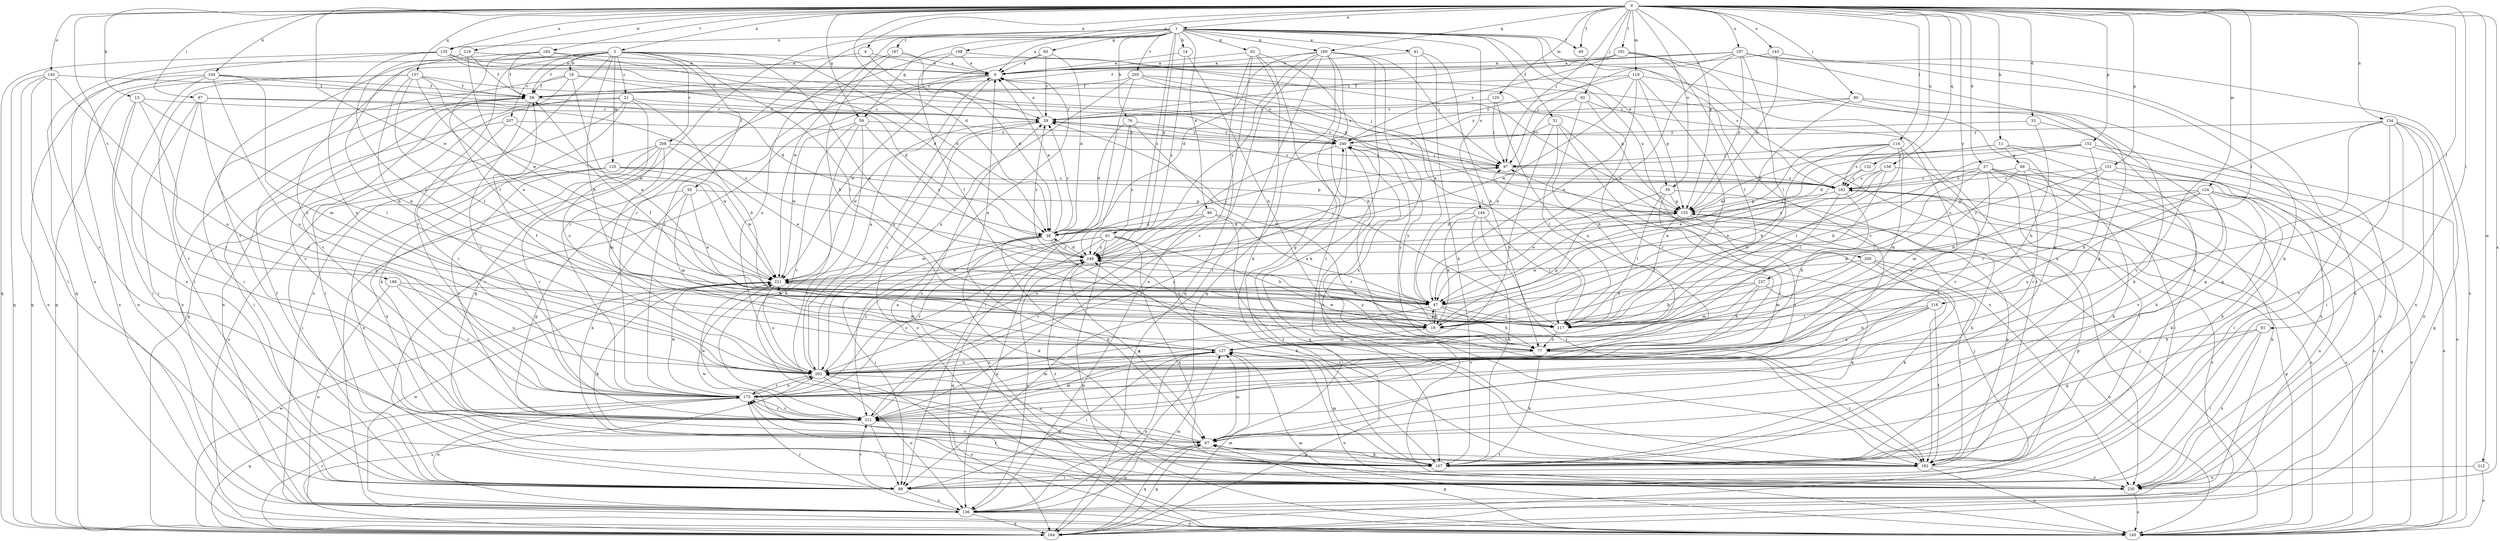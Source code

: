 strict digraph  {
0;
1;
2;
4;
9;
11;
13;
14;
16;
19;
21;
29;
33;
37;
38;
39;
41;
46;
47;
49;
51;
55;
58;
59;
61;
62;
63;
66;
67;
76;
77;
80;
81;
87;
88;
92;
97;
104;
107;
114;
116;
117;
119;
120;
124;
125;
127;
132;
134;
135;
136;
140;
143;
144;
145;
151;
152;
155;
156;
157;
160;
164;
167;
173;
182;
183;
188;
191;
192;
197;
198;
200;
202;
205;
207;
208;
211;
212;
219;
221;
230;
237;
240;
249;
0 -> 1  [label=a];
0 -> 2  [label=a];
0 -> 4  [label=a];
0 -> 11  [label=b];
0 -> 13  [label=b];
0 -> 33  [label=d];
0 -> 37  [label=d];
0 -> 38  [label=d];
0 -> 39  [label=e];
0 -> 49  [label=f];
0 -> 59  [label=g];
0 -> 80  [label=i];
0 -> 81  [label=i];
0 -> 87  [label=i];
0 -> 92  [label=j];
0 -> 97  [label=j];
0 -> 104  [label=k];
0 -> 114  [label=l];
0 -> 116  [label=l];
0 -> 117  [label=l];
0 -> 119  [label=m];
0 -> 120  [label=m];
0 -> 124  [label=m];
0 -> 132  [label=n];
0 -> 134  [label=n];
0 -> 135  [label=n];
0 -> 140  [label=o];
0 -> 143  [label=o];
0 -> 151  [label=p];
0 -> 152  [label=p];
0 -> 155  [label=p];
0 -> 156  [label=q];
0 -> 157  [label=q];
0 -> 160  [label=q];
0 -> 183  [label=t];
0 -> 188  [label=t];
0 -> 191  [label=t];
0 -> 197  [label=u];
0 -> 198  [label=u];
0 -> 212  [label=w];
0 -> 219  [label=w];
0 -> 221  [label=w];
0 -> 230  [label=x];
0 -> 237  [label=y];
1 -> 9  [label=a];
1 -> 14  [label=b];
1 -> 39  [label=e];
1 -> 41  [label=e];
1 -> 46  [label=e];
1 -> 49  [label=f];
1 -> 51  [label=f];
1 -> 59  [label=g];
1 -> 61  [label=g];
1 -> 62  [label=g];
1 -> 63  [label=g];
1 -> 76  [label=h];
1 -> 135  [label=n];
1 -> 136  [label=n];
1 -> 144  [label=o];
1 -> 160  [label=q];
1 -> 167  [label=r];
1 -> 173  [label=r];
1 -> 200  [label=u];
1 -> 205  [label=v];
1 -> 221  [label=w];
1 -> 230  [label=x];
1 -> 249  [label=z];
2 -> 16  [label=b];
2 -> 19  [label=b];
2 -> 21  [label=c];
2 -> 38  [label=d];
2 -> 47  [label=e];
2 -> 55  [label=f];
2 -> 58  [label=f];
2 -> 117  [label=l];
2 -> 125  [label=m];
2 -> 145  [label=o];
2 -> 164  [label=q];
2 -> 173  [label=r];
2 -> 182  [label=s];
2 -> 207  [label=v];
2 -> 208  [label=v];
2 -> 211  [label=v];
4 -> 9  [label=a];
4 -> 29  [label=c];
4 -> 202  [label=u];
9 -> 58  [label=f];
9 -> 88  [label=i];
9 -> 97  [label=j];
9 -> 202  [label=u];
9 -> 221  [label=w];
11 -> 66  [label=g];
11 -> 107  [label=k];
11 -> 155  [label=p];
11 -> 230  [label=x];
11 -> 249  [label=z];
13 -> 29  [label=c];
13 -> 88  [label=i];
13 -> 117  [label=l];
13 -> 136  [label=n];
13 -> 173  [label=r];
14 -> 9  [label=a];
14 -> 77  [label=h];
14 -> 249  [label=z];
16 -> 38  [label=d];
16 -> 47  [label=e];
16 -> 58  [label=f];
16 -> 88  [label=i];
16 -> 182  [label=s];
16 -> 211  [label=v];
19 -> 47  [label=e];
19 -> 77  [label=h];
19 -> 127  [label=m];
19 -> 155  [label=p];
19 -> 240  [label=y];
19 -> 249  [label=z];
21 -> 19  [label=b];
21 -> 29  [label=c];
21 -> 88  [label=i];
21 -> 107  [label=k];
21 -> 136  [label=n];
21 -> 164  [label=q];
21 -> 202  [label=u];
29 -> 9  [label=a];
29 -> 145  [label=o];
29 -> 221  [label=w];
29 -> 240  [label=y];
33 -> 67  [label=g];
33 -> 77  [label=h];
33 -> 240  [label=y];
37 -> 19  [label=b];
37 -> 88  [label=i];
37 -> 117  [label=l];
37 -> 136  [label=n];
37 -> 145  [label=o];
37 -> 182  [label=s];
37 -> 192  [label=t];
37 -> 202  [label=u];
38 -> 9  [label=a];
38 -> 29  [label=c];
38 -> 67  [label=g];
38 -> 77  [label=h];
38 -> 88  [label=i];
38 -> 97  [label=j];
38 -> 107  [label=k];
38 -> 221  [label=w];
38 -> 249  [label=z];
39 -> 47  [label=e];
39 -> 107  [label=k];
39 -> 117  [label=l];
39 -> 155  [label=p];
39 -> 173  [label=r];
41 -> 9  [label=a];
41 -> 47  [label=e];
41 -> 77  [label=h];
41 -> 107  [label=k];
46 -> 38  [label=d];
46 -> 47  [label=e];
46 -> 192  [label=t];
46 -> 202  [label=u];
46 -> 211  [label=v];
47 -> 19  [label=b];
47 -> 77  [label=h];
47 -> 117  [label=l];
47 -> 173  [label=r];
47 -> 249  [label=z];
49 -> 211  [label=v];
51 -> 117  [label=l];
51 -> 192  [label=t];
51 -> 202  [label=u];
51 -> 230  [label=x];
51 -> 240  [label=y];
55 -> 47  [label=e];
55 -> 67  [label=g];
55 -> 107  [label=k];
55 -> 127  [label=m];
55 -> 155  [label=p];
58 -> 29  [label=c];
58 -> 136  [label=n];
58 -> 173  [label=r];
58 -> 211  [label=v];
59 -> 107  [label=k];
59 -> 192  [label=t];
59 -> 211  [label=v];
59 -> 221  [label=w];
59 -> 240  [label=y];
59 -> 249  [label=z];
61 -> 19  [label=b];
61 -> 107  [label=k];
61 -> 136  [label=n];
61 -> 145  [label=o];
61 -> 164  [label=q];
61 -> 173  [label=r];
61 -> 230  [label=x];
61 -> 249  [label=z];
62 -> 9  [label=a];
62 -> 77  [label=h];
62 -> 107  [label=k];
62 -> 136  [label=n];
62 -> 164  [label=q];
62 -> 192  [label=t];
63 -> 9  [label=a];
63 -> 29  [label=c];
63 -> 38  [label=d];
63 -> 173  [label=r];
66 -> 88  [label=i];
66 -> 107  [label=k];
66 -> 127  [label=m];
66 -> 173  [label=r];
66 -> 182  [label=s];
67 -> 107  [label=k];
67 -> 127  [label=m];
67 -> 164  [label=q];
67 -> 192  [label=t];
67 -> 202  [label=u];
67 -> 211  [label=v];
76 -> 19  [label=b];
76 -> 38  [label=d];
76 -> 88  [label=i];
76 -> 240  [label=y];
76 -> 249  [label=z];
77 -> 107  [label=k];
77 -> 192  [label=t];
77 -> 202  [label=u];
77 -> 240  [label=y];
80 -> 29  [label=c];
80 -> 47  [label=e];
80 -> 107  [label=k];
80 -> 230  [label=x];
80 -> 240  [label=y];
81 -> 67  [label=g];
81 -> 77  [label=h];
81 -> 88  [label=i];
81 -> 230  [label=x];
87 -> 29  [label=c];
87 -> 88  [label=i];
87 -> 173  [label=r];
87 -> 211  [label=v];
87 -> 249  [label=z];
88 -> 136  [label=n];
88 -> 155  [label=p];
88 -> 211  [label=v];
92 -> 29  [label=c];
92 -> 47  [label=e];
92 -> 77  [label=h];
92 -> 173  [label=r];
92 -> 192  [label=t];
97 -> 29  [label=c];
97 -> 182  [label=s];
104 -> 38  [label=d];
104 -> 58  [label=f];
104 -> 127  [label=m];
104 -> 145  [label=o];
104 -> 164  [label=q];
104 -> 202  [label=u];
104 -> 230  [label=x];
107 -> 29  [label=c];
107 -> 67  [label=g];
107 -> 127  [label=m];
107 -> 221  [label=w];
114 -> 19  [label=b];
114 -> 47  [label=e];
114 -> 97  [label=j];
114 -> 117  [label=l];
114 -> 127  [label=m];
114 -> 182  [label=s];
114 -> 211  [label=v];
116 -> 77  [label=h];
116 -> 117  [label=l];
116 -> 192  [label=t];
116 -> 202  [label=u];
116 -> 211  [label=v];
117 -> 29  [label=c];
117 -> 58  [label=f];
117 -> 77  [label=h];
117 -> 221  [label=w];
119 -> 47  [label=e];
119 -> 58  [label=f];
119 -> 117  [label=l];
119 -> 155  [label=p];
119 -> 192  [label=t];
119 -> 221  [label=w];
119 -> 240  [label=y];
120 -> 29  [label=c];
120 -> 97  [label=j];
120 -> 202  [label=u];
124 -> 19  [label=b];
124 -> 107  [label=k];
124 -> 117  [label=l];
124 -> 136  [label=n];
124 -> 145  [label=o];
124 -> 155  [label=p];
124 -> 202  [label=u];
124 -> 211  [label=v];
125 -> 88  [label=i];
125 -> 155  [label=p];
125 -> 182  [label=s];
125 -> 211  [label=v];
125 -> 221  [label=w];
125 -> 230  [label=x];
127 -> 9  [label=a];
127 -> 88  [label=i];
127 -> 136  [label=n];
127 -> 145  [label=o];
127 -> 202  [label=u];
127 -> 221  [label=w];
132 -> 47  [label=e];
132 -> 182  [label=s];
134 -> 67  [label=g];
134 -> 88  [label=i];
134 -> 136  [label=n];
134 -> 164  [label=q];
134 -> 192  [label=t];
134 -> 211  [label=v];
134 -> 230  [label=x];
134 -> 240  [label=y];
135 -> 9  [label=a];
135 -> 136  [label=n];
135 -> 155  [label=p];
135 -> 164  [label=q];
135 -> 182  [label=s];
135 -> 202  [label=u];
136 -> 67  [label=g];
136 -> 127  [label=m];
136 -> 145  [label=o];
136 -> 164  [label=q];
136 -> 173  [label=r];
136 -> 221  [label=w];
140 -> 58  [label=f];
140 -> 88  [label=i];
140 -> 145  [label=o];
140 -> 164  [label=q];
140 -> 202  [label=u];
140 -> 211  [label=v];
143 -> 9  [label=a];
143 -> 107  [label=k];
143 -> 155  [label=p];
144 -> 19  [label=b];
144 -> 38  [label=d];
144 -> 107  [label=k];
144 -> 117  [label=l];
144 -> 192  [label=t];
145 -> 9  [label=a];
145 -> 67  [label=g];
145 -> 97  [label=j];
145 -> 127  [label=m];
145 -> 155  [label=p];
145 -> 182  [label=s];
151 -> 19  [label=b];
151 -> 145  [label=o];
151 -> 164  [label=q];
151 -> 182  [label=s];
151 -> 249  [label=z];
152 -> 19  [label=b];
152 -> 38  [label=d];
152 -> 77  [label=h];
152 -> 97  [label=j];
152 -> 145  [label=o];
152 -> 230  [label=x];
155 -> 38  [label=d];
155 -> 117  [label=l];
155 -> 173  [label=r];
156 -> 47  [label=e];
156 -> 107  [label=k];
156 -> 117  [label=l];
156 -> 182  [label=s];
156 -> 249  [label=z];
157 -> 19  [label=b];
157 -> 47  [label=e];
157 -> 58  [label=f];
157 -> 88  [label=i];
157 -> 117  [label=l];
157 -> 164  [label=q];
157 -> 221  [label=w];
157 -> 240  [label=y];
160 -> 9  [label=a];
160 -> 38  [label=d];
160 -> 67  [label=g];
160 -> 88  [label=i];
160 -> 97  [label=j];
160 -> 107  [label=k];
160 -> 164  [label=q];
160 -> 211  [label=v];
160 -> 230  [label=x];
160 -> 249  [label=z];
164 -> 67  [label=g];
164 -> 97  [label=j];
164 -> 127  [label=m];
164 -> 173  [label=r];
164 -> 182  [label=s];
164 -> 202  [label=u];
164 -> 221  [label=w];
167 -> 9  [label=a];
167 -> 19  [label=b];
167 -> 38  [label=d];
167 -> 202  [label=u];
173 -> 127  [label=m];
173 -> 136  [label=n];
173 -> 164  [label=q];
173 -> 202  [label=u];
173 -> 211  [label=v];
173 -> 221  [label=w];
173 -> 249  [label=z];
182 -> 29  [label=c];
182 -> 77  [label=h];
182 -> 127  [label=m];
182 -> 145  [label=o];
182 -> 155  [label=p];
183 -> 9  [label=a];
183 -> 38  [label=d];
183 -> 58  [label=f];
183 -> 77  [label=h];
183 -> 117  [label=l];
188 -> 47  [label=e];
188 -> 136  [label=n];
188 -> 173  [label=r];
188 -> 202  [label=u];
191 -> 9  [label=a];
191 -> 29  [label=c];
191 -> 67  [label=g];
191 -> 117  [label=l];
191 -> 202  [label=u];
191 -> 240  [label=y];
192 -> 88  [label=i];
192 -> 145  [label=o];
192 -> 155  [label=p];
192 -> 173  [label=r];
192 -> 230  [label=x];
192 -> 240  [label=y];
192 -> 249  [label=z];
197 -> 9  [label=a];
197 -> 47  [label=e];
197 -> 58  [label=f];
197 -> 88  [label=i];
197 -> 97  [label=j];
197 -> 107  [label=k];
197 -> 117  [label=l];
197 -> 145  [label=o];
197 -> 155  [label=p];
198 -> 9  [label=a];
198 -> 117  [label=l];
198 -> 155  [label=p];
198 -> 173  [label=r];
200 -> 107  [label=k];
200 -> 127  [label=m];
200 -> 145  [label=o];
200 -> 192  [label=t];
200 -> 221  [label=w];
202 -> 9  [label=a];
202 -> 29  [label=c];
202 -> 58  [label=f];
202 -> 136  [label=n];
202 -> 145  [label=o];
202 -> 173  [label=r];
202 -> 249  [label=z];
205 -> 58  [label=f];
205 -> 117  [label=l];
205 -> 155  [label=p];
205 -> 202  [label=u];
205 -> 211  [label=v];
205 -> 240  [label=y];
207 -> 88  [label=i];
207 -> 173  [label=r];
207 -> 221  [label=w];
207 -> 240  [label=y];
208 -> 47  [label=e];
208 -> 67  [label=g];
208 -> 97  [label=j];
208 -> 127  [label=m];
208 -> 145  [label=o];
208 -> 211  [label=v];
208 -> 230  [label=x];
211 -> 67  [label=g];
211 -> 88  [label=i];
211 -> 127  [label=m];
211 -> 173  [label=r];
211 -> 221  [label=w];
211 -> 240  [label=y];
212 -> 145  [label=o];
212 -> 230  [label=x];
219 -> 9  [label=a];
219 -> 58  [label=f];
219 -> 117  [label=l];
219 -> 221  [label=w];
221 -> 47  [label=e];
221 -> 107  [label=k];
221 -> 202  [label=u];
230 -> 58  [label=f];
230 -> 145  [label=o];
230 -> 173  [label=r];
230 -> 249  [label=z];
237 -> 19  [label=b];
237 -> 47  [label=e];
237 -> 67  [label=g];
237 -> 77  [label=h];
237 -> 127  [label=m];
240 -> 97  [label=j];
240 -> 164  [label=q];
240 -> 192  [label=t];
240 -> 249  [label=z];
249 -> 29  [label=c];
249 -> 38  [label=d];
249 -> 67  [label=g];
249 -> 97  [label=j];
249 -> 136  [label=n];
249 -> 221  [label=w];
}
